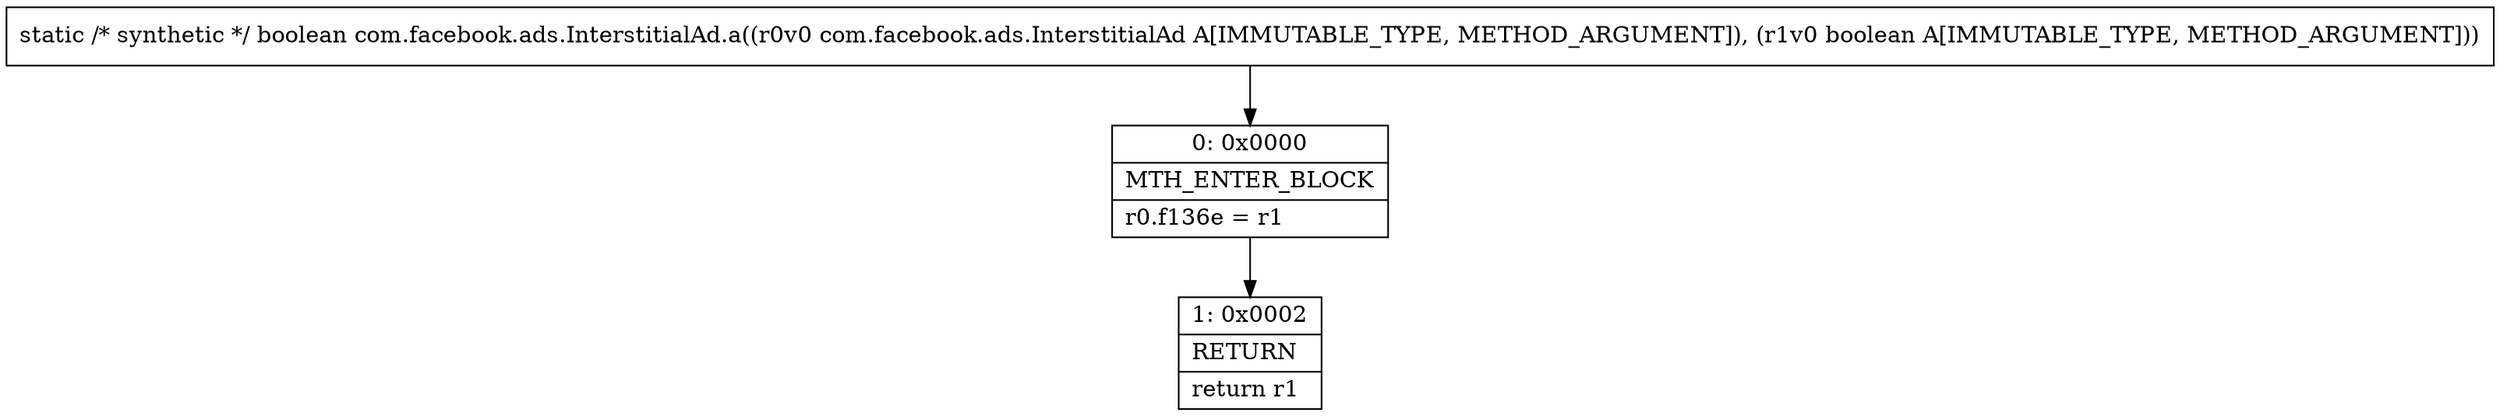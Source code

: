 digraph "CFG forcom.facebook.ads.InterstitialAd.a(Lcom\/facebook\/ads\/InterstitialAd;Z)Z" {
Node_0 [shape=record,label="{0\:\ 0x0000|MTH_ENTER_BLOCK\l|r0.f136e = r1\l}"];
Node_1 [shape=record,label="{1\:\ 0x0002|RETURN\l|return r1\l}"];
MethodNode[shape=record,label="{static \/* synthetic *\/ boolean com.facebook.ads.InterstitialAd.a((r0v0 com.facebook.ads.InterstitialAd A[IMMUTABLE_TYPE, METHOD_ARGUMENT]), (r1v0 boolean A[IMMUTABLE_TYPE, METHOD_ARGUMENT])) }"];
MethodNode -> Node_0;
Node_0 -> Node_1;
}

